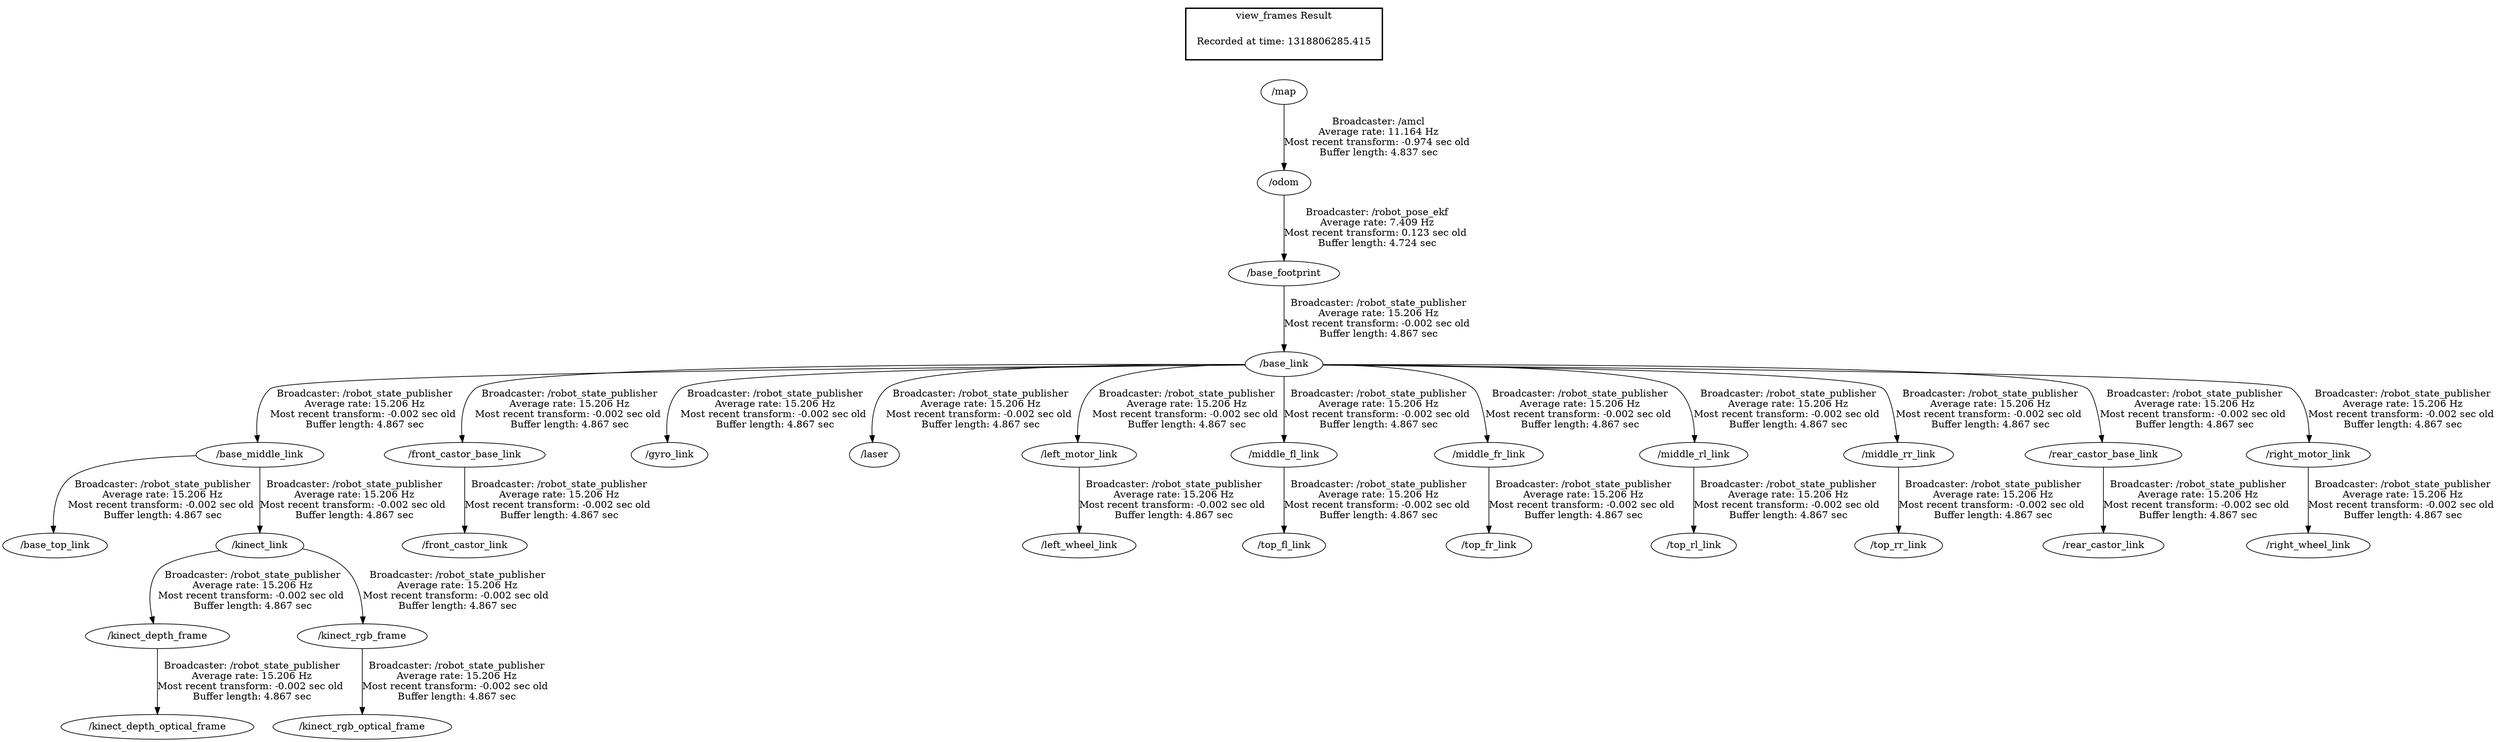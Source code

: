 digraph G {
"/base_footprint" -> "/base_link"[label="Broadcaster: /robot_state_publisher\nAverage rate: 15.206 Hz\nMost recent transform: -0.002 sec old \nBuffer length: 4.867 sec\n"];
"/odom" -> "/base_footprint"[label="Broadcaster: /robot_pose_ekf\nAverage rate: 7.409 Hz\nMost recent transform: 0.123 sec old \nBuffer length: 4.724 sec\n"];
"/base_link" -> "/base_middle_link"[label="Broadcaster: /robot_state_publisher\nAverage rate: 15.206 Hz\nMost recent transform: -0.002 sec old \nBuffer length: 4.867 sec\n"];
"/base_middle_link" -> "/base_top_link"[label="Broadcaster: /robot_state_publisher\nAverage rate: 15.206 Hz\nMost recent transform: -0.002 sec old \nBuffer length: 4.867 sec\n"];
"/base_link" -> "/front_castor_base_link"[label="Broadcaster: /robot_state_publisher\nAverage rate: 15.206 Hz\nMost recent transform: -0.002 sec old \nBuffer length: 4.867 sec\n"];
"/front_castor_base_link" -> "/front_castor_link"[label="Broadcaster: /robot_state_publisher\nAverage rate: 15.206 Hz\nMost recent transform: -0.002 sec old \nBuffer length: 4.867 sec\n"];
"/base_link" -> "/gyro_link"[label="Broadcaster: /robot_state_publisher\nAverage rate: 15.206 Hz\nMost recent transform: -0.002 sec old \nBuffer length: 4.867 sec\n"];
"/kinect_link" -> "/kinect_depth_frame"[label="Broadcaster: /robot_state_publisher\nAverage rate: 15.206 Hz\nMost recent transform: -0.002 sec old \nBuffer length: 4.867 sec\n"];
"/base_middle_link" -> "/kinect_link"[label="Broadcaster: /robot_state_publisher\nAverage rate: 15.206 Hz\nMost recent transform: -0.002 sec old \nBuffer length: 4.867 sec\n"];
"/kinect_depth_frame" -> "/kinect_depth_optical_frame"[label="Broadcaster: /robot_state_publisher\nAverage rate: 15.206 Hz\nMost recent transform: -0.002 sec old \nBuffer length: 4.867 sec\n"];
"/kinect_link" -> "/kinect_rgb_frame"[label="Broadcaster: /robot_state_publisher\nAverage rate: 15.206 Hz\nMost recent transform: -0.002 sec old \nBuffer length: 4.867 sec\n"];
"/kinect_rgb_frame" -> "/kinect_rgb_optical_frame"[label="Broadcaster: /robot_state_publisher\nAverage rate: 15.206 Hz\nMost recent transform: -0.002 sec old \nBuffer length: 4.867 sec\n"];
"/base_link" -> "/laser"[label="Broadcaster: /robot_state_publisher\nAverage rate: 15.206 Hz\nMost recent transform: -0.002 sec old \nBuffer length: 4.867 sec\n"];
"/base_link" -> "/left_motor_link"[label="Broadcaster: /robot_state_publisher\nAverage rate: 15.206 Hz\nMost recent transform: -0.002 sec old \nBuffer length: 4.867 sec\n"];
"/left_motor_link" -> "/left_wheel_link"[label="Broadcaster: /robot_state_publisher\nAverage rate: 15.206 Hz\nMost recent transform: -0.002 sec old \nBuffer length: 4.867 sec\n"];
"/base_link" -> "/middle_fl_link"[label="Broadcaster: /robot_state_publisher\nAverage rate: 15.206 Hz\nMost recent transform: -0.002 sec old \nBuffer length: 4.867 sec\n"];
"/base_link" -> "/middle_fr_link"[label="Broadcaster: /robot_state_publisher\nAverage rate: 15.206 Hz\nMost recent transform: -0.002 sec old \nBuffer length: 4.867 sec\n"];
"/base_link" -> "/middle_rl_link"[label="Broadcaster: /robot_state_publisher\nAverage rate: 15.206 Hz\nMost recent transform: -0.002 sec old \nBuffer length: 4.867 sec\n"];
"/base_link" -> "/middle_rr_link"[label="Broadcaster: /robot_state_publisher\nAverage rate: 15.206 Hz\nMost recent transform: -0.002 sec old \nBuffer length: 4.867 sec\n"];
"/base_link" -> "/rear_castor_base_link"[label="Broadcaster: /robot_state_publisher\nAverage rate: 15.206 Hz\nMost recent transform: -0.002 sec old \nBuffer length: 4.867 sec\n"];
"/rear_castor_base_link" -> "/rear_castor_link"[label="Broadcaster: /robot_state_publisher\nAverage rate: 15.206 Hz\nMost recent transform: -0.002 sec old \nBuffer length: 4.867 sec\n"];
"/base_link" -> "/right_motor_link"[label="Broadcaster: /robot_state_publisher\nAverage rate: 15.206 Hz\nMost recent transform: -0.002 sec old \nBuffer length: 4.867 sec\n"];
"/right_motor_link" -> "/right_wheel_link"[label="Broadcaster: /robot_state_publisher\nAverage rate: 15.206 Hz\nMost recent transform: -0.002 sec old \nBuffer length: 4.867 sec\n"];
"/middle_fl_link" -> "/top_fl_link"[label="Broadcaster: /robot_state_publisher\nAverage rate: 15.206 Hz\nMost recent transform: -0.002 sec old \nBuffer length: 4.867 sec\n"];
"/middle_fr_link" -> "/top_fr_link"[label="Broadcaster: /robot_state_publisher\nAverage rate: 15.206 Hz\nMost recent transform: -0.002 sec old \nBuffer length: 4.867 sec\n"];
"/middle_rl_link" -> "/top_rl_link"[label="Broadcaster: /robot_state_publisher\nAverage rate: 15.206 Hz\nMost recent transform: -0.002 sec old \nBuffer length: 4.867 sec\n"];
"/middle_rr_link" -> "/top_rr_link"[label="Broadcaster: /robot_state_publisher\nAverage rate: 15.206 Hz\nMost recent transform: -0.002 sec old \nBuffer length: 4.867 sec\n"];
"/map" -> "/odom"[label="Broadcaster: /amcl\nAverage rate: 11.164 Hz\nMost recent transform: -0.974 sec old \nBuffer length: 4.837 sec\n"];
edge [style=invis];
 subgraph cluster_legend { style=bold; color=black; label ="view_frames Result";
"Recorded at time: 1318806285.415"[ shape=plaintext ] ;
 }->"/map";
}